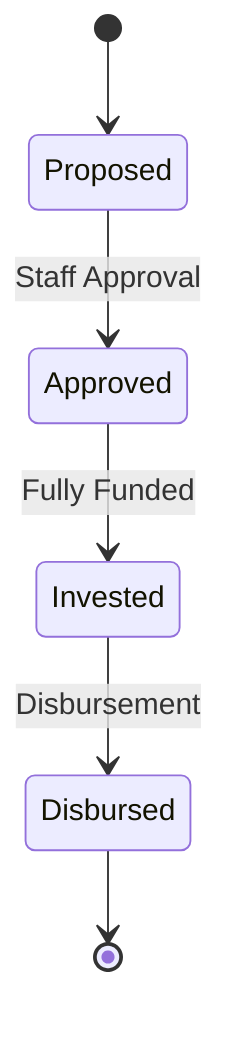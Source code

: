 stateDiagram-v2
    [*] --> Proposed
    Proposed --> Approved: Staff Approval
    Approved --> Invested: Fully Funded
    Invested --> Disbursed: Disbursement
    Disbursed --> [*]